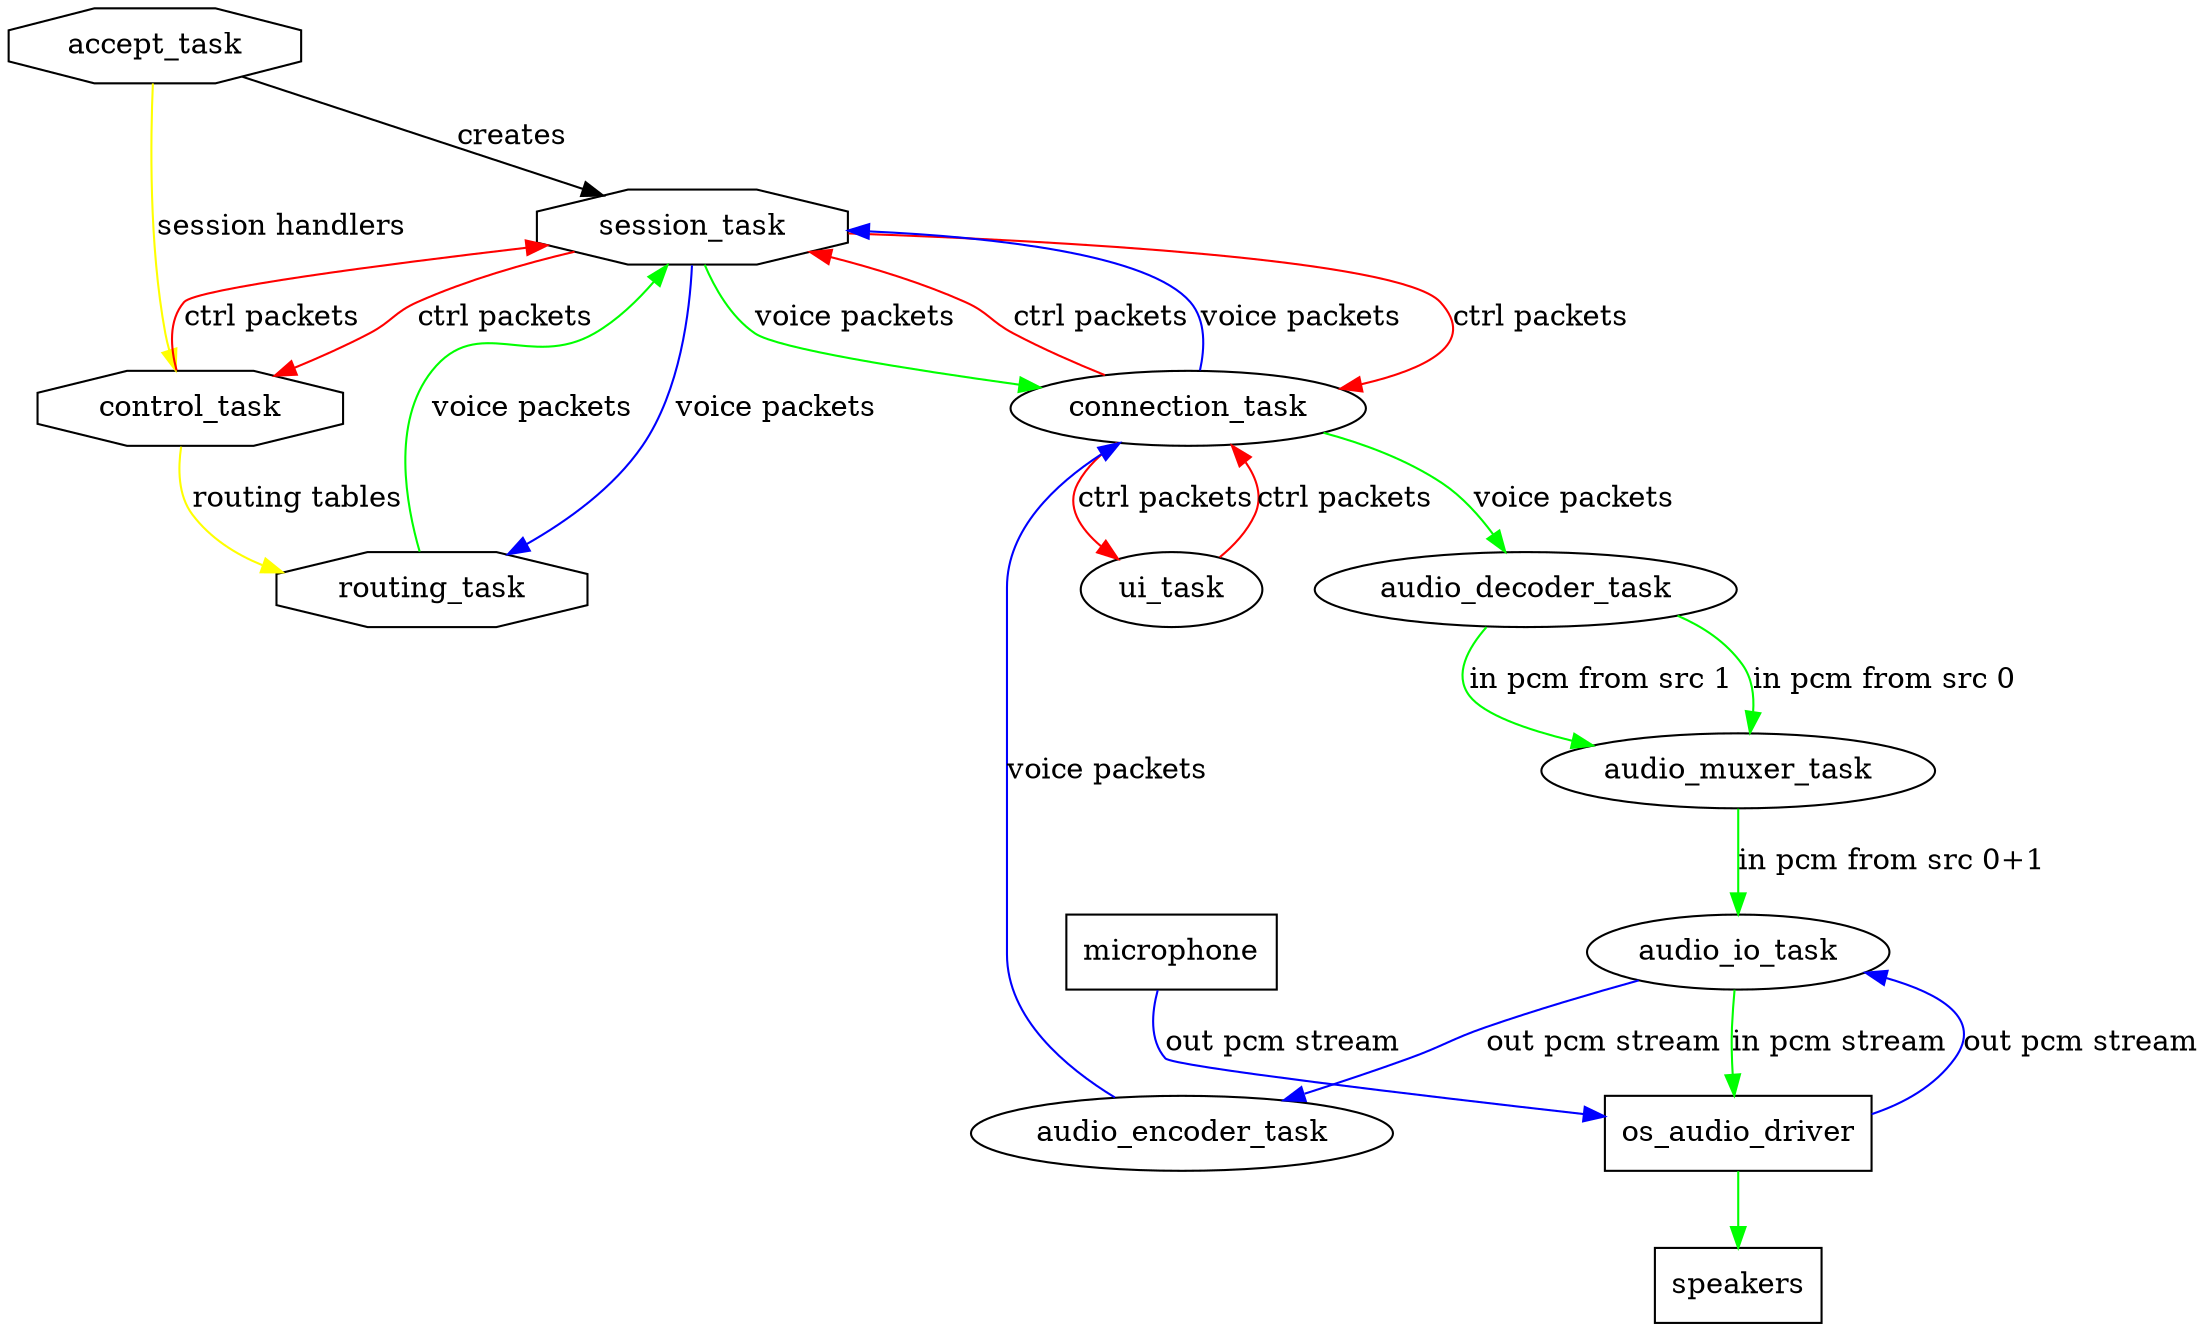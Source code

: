 // vim: tw=0

digraph stammer {
	// server-side tasks
	accept_task [shape=octagon];
	session_task [shape=octagon];
	control_task [shape=octagon];
	routing_task [shape=octagon];

	accept_task -> session_task [label="creates"];

	accept_task -> control_task [color=yellow, label="session handlers"];
	control_task -> routing_task [color=yellow, label="routing tables"];

	session_task -> control_task [color=red, label="ctrl packets"];
	control_task -> session_task [color=red, label="ctrl packets"];

	connection_task [shape=oval];
	ui_task [shape=oval];

	session_task -> connection_task [color=red, label="ctrl packets"];
	connection_task -> session_task [color=red, label="ctrl packets"];

	connection_task -> ui_task [color=red, label="ctrl packets"];
	ui_task -> connection_task [color=red, label="ctrl packets"];

	// media-side tasks
	audio_decoder_task [shape=oval];
	audio_encoder_task [shape=oval];
	audio_muxer_task [shape=oval];
	audio_io_task [shape=oval];

	// os/user entities
	os_audio_driver [shape=rectangle];
	microphone [shape=rectangle];
	speakers [shape=rectangle];

	// from routing all the way to the speaker

	// flow from somebody's microphone to their own speakers
	microphone -> os_audio_driver [color=blue, label="out pcm stream"];
	os_audio_driver -> audio_io_task [color=blue, label="out pcm stream"];
	audio_io_task -> audio_encoder_task [color=blue, label="out pcm stream"];
	audio_encoder_task -> connection_task [color=blue, label="voice packets"];
	connection_task -> session_task [color=blue, label="voice packets"];
	session_task -> routing_task [color=blue, label="voice packets"];
	// and now going back
	routing_task -> session_task [color=green, label="voice packets"];
	session_task -> connection_task [color=green, label="voice packets"];
	connection_task -> audio_decoder_task [color=green, label="voice packets"];
	audio_decoder_task -> audio_muxer_task [color=green, label="in pcm from src 0"];
	audio_decoder_task -> audio_muxer_task [color=green, label="in pcm from src 1"];
	audio_muxer_task -> audio_io_task [color=green, label="in pcm from src 0+1"];
	audio_io_task -> os_audio_driver [color=green, label="in pcm stream"];
	os_audio_driver -> speakers [color=green];
}
